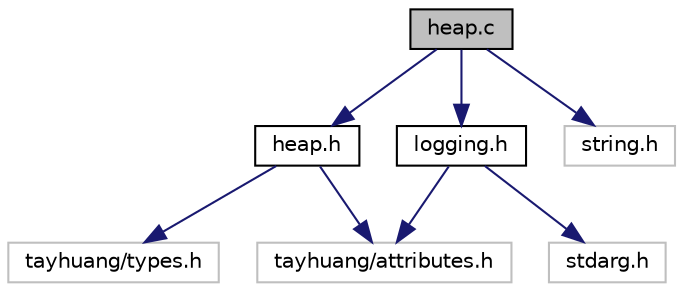 digraph "heap.c"
{
 // LATEX_PDF_SIZE
  edge [fontname="Helvetica",fontsize="10",labelfontname="Helvetica",labelfontsize="10"];
  node [fontname="Helvetica",fontsize="10",shape=record];
  Node1 [label="heap.c",height=0.2,width=0.4,color="black", fillcolor="grey75", style="filled", fontcolor="black",tooltip="堆"];
  Node1 -> Node2 [color="midnightblue",fontsize="10",style="solid",fontname="Helvetica"];
  Node2 [label="heap.h",height=0.2,width=0.4,color="black", fillcolor="white", style="filled",URL="$heap_8h.html",tooltip="堆"];
  Node2 -> Node3 [color="midnightblue",fontsize="10",style="solid",fontname="Helvetica"];
  Node3 [label="tayhuang/attributes.h",height=0.2,width=0.4,color="grey75", fillcolor="white", style="filled",tooltip=" "];
  Node2 -> Node4 [color="midnightblue",fontsize="10",style="solid",fontname="Helvetica"];
  Node4 [label="tayhuang/types.h",height=0.2,width=0.4,color="grey75", fillcolor="white", style="filled",tooltip=" "];
  Node1 -> Node5 [color="midnightblue",fontsize="10",style="solid",fontname="Helvetica"];
  Node5 [label="logging.h",height=0.2,width=0.4,color="black", fillcolor="white", style="filled",URL="$logging_8h.html",tooltip="日志"];
  Node5 -> Node3 [color="midnightblue",fontsize="10",style="solid",fontname="Helvetica"];
  Node5 -> Node6 [color="midnightblue",fontsize="10",style="solid",fontname="Helvetica"];
  Node6 [label="stdarg.h",height=0.2,width=0.4,color="grey75", fillcolor="white", style="filled",tooltip=" "];
  Node1 -> Node7 [color="midnightblue",fontsize="10",style="solid",fontname="Helvetica"];
  Node7 [label="string.h",height=0.2,width=0.4,color="grey75", fillcolor="white", style="filled",tooltip=" "];
}
